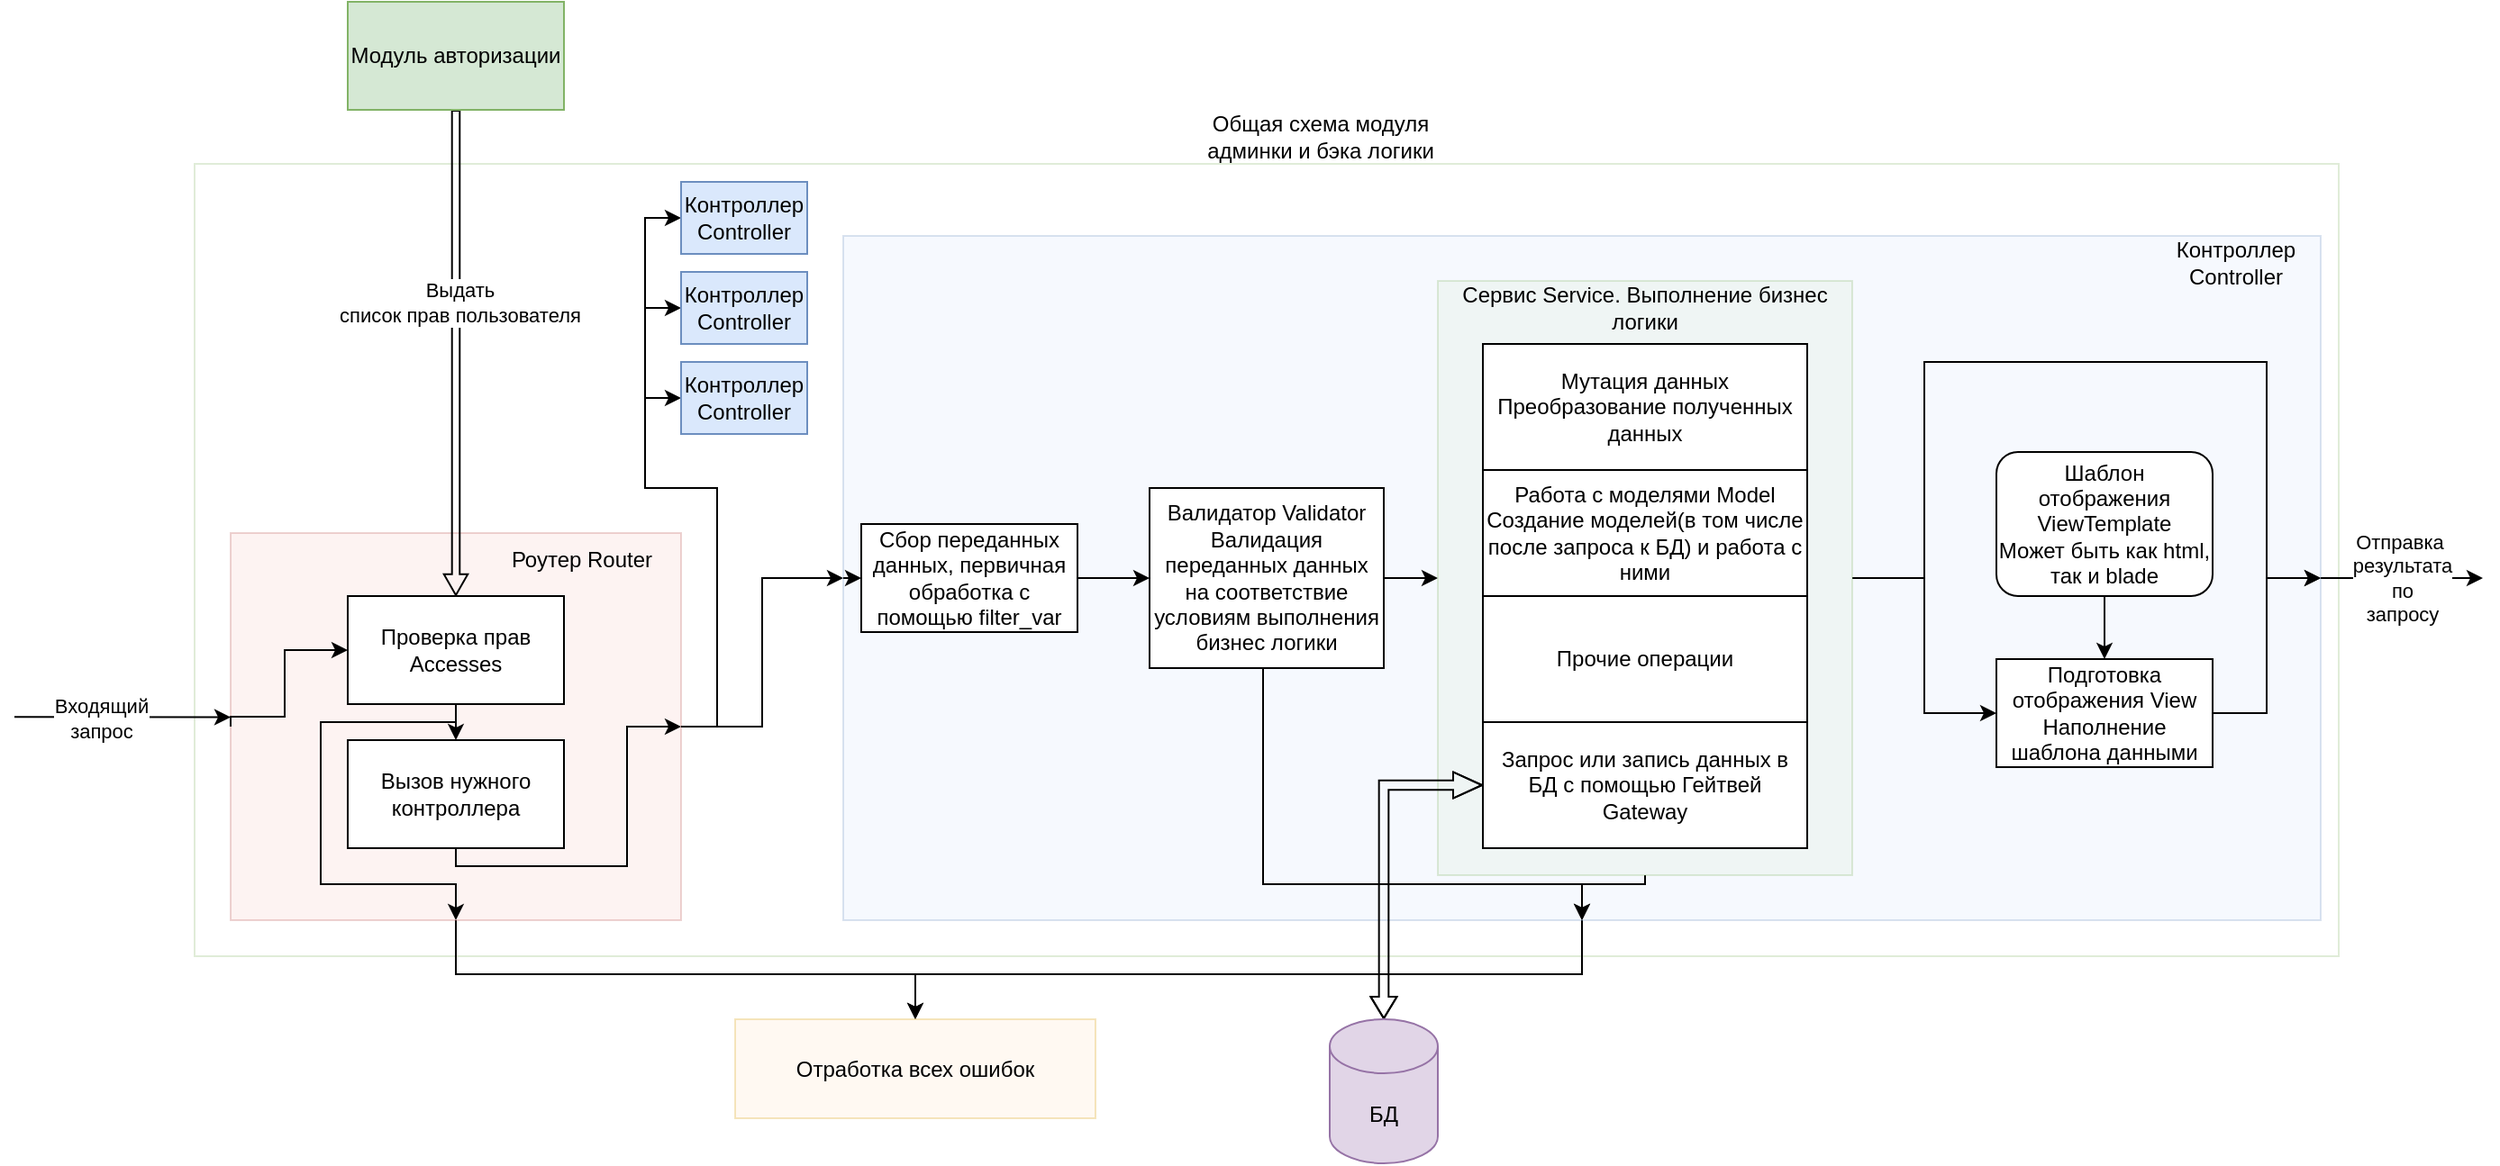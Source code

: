 <mxfile version="21.5.1" type="device">
  <diagram name="Страница 1" id="YbsNc8LQd03td60lruMs">
    <mxGraphModel dx="2261" dy="2005" grid="1" gridSize="10" guides="1" tooltips="1" connect="1" arrows="1" fold="1" page="1" pageScale="1" pageWidth="827" pageHeight="1169" math="0" shadow="0">
      <root>
        <mxCell id="0" />
        <mxCell id="1" parent="0" />
        <mxCell id="E3PSOH2wF54vng3fYC1S-49" value="" style="rounded=0;whiteSpace=wrap;html=1;fillColor=none;strokeColor=#82b366;opacity=25;" parent="1" vertex="1">
          <mxGeometry x="-110" y="30" width="1190" height="440" as="geometry" />
        </mxCell>
        <mxCell id="Bo0hBIC88eSdavsUq6v1-3" style="edgeStyle=orthogonalEdgeStyle;rounded=0;orthogonalLoop=1;jettySize=auto;html=1;exitX=0.5;exitY=1;exitDx=0;exitDy=0;entryX=0.5;entryY=0;entryDx=0;entryDy=0;" edge="1" parent="1" source="E3PSOH2wF54vng3fYC1S-4" target="Bo0hBIC88eSdavsUq6v1-1">
          <mxGeometry relative="1" as="geometry">
            <Array as="points">
              <mxPoint x="35" y="480" />
              <mxPoint x="290" y="480" />
            </Array>
          </mxGeometry>
        </mxCell>
        <mxCell id="E3PSOH2wF54vng3fYC1S-4" value="" style="rounded=0;whiteSpace=wrap;html=1;fillColor=#f8cecc;strokeColor=#b85450;opacity=25;" parent="1" vertex="1">
          <mxGeometry x="-90" y="235" width="250" height="215" as="geometry" />
        </mxCell>
        <mxCell id="TsnaQi-Hmahm1OMMNOQ9-14" value="Общая схема модуля админки и бэка логики" style="text;html=1;strokeColor=none;fillColor=none;align=center;verticalAlign=middle;whiteSpace=wrap;rounded=0;" parent="1" vertex="1">
          <mxGeometry x="450" width="130" height="30" as="geometry" />
        </mxCell>
        <mxCell id="E3PSOH2wF54vng3fYC1S-2" value="" style="endArrow=classic;html=1;rounded=0;entryX=0;entryY=0.5;entryDx=0;entryDy=0;" parent="1" edge="1">
          <mxGeometry width="50" height="50" relative="1" as="geometry">
            <mxPoint x="-210" y="337.08" as="sourcePoint" />
            <mxPoint x="-90" y="337.25" as="targetPoint" />
          </mxGeometry>
        </mxCell>
        <mxCell id="E3PSOH2wF54vng3fYC1S-3" value="Входящий&lt;br&gt;запрос" style="edgeLabel;html=1;align=center;verticalAlign=middle;resizable=0;points=[];" parent="E3PSOH2wF54vng3fYC1S-2" vertex="1" connectable="0">
          <mxGeometry x="-0.2" y="-1" relative="1" as="geometry">
            <mxPoint as="offset" />
          </mxGeometry>
        </mxCell>
        <mxCell id="E3PSOH2wF54vng3fYC1S-12" style="edgeStyle=orthogonalEdgeStyle;rounded=0;orthogonalLoop=1;jettySize=auto;html=1;exitX=1;exitY=0.5;exitDx=0;exitDy=0;entryX=0;entryY=0.5;entryDx=0;entryDy=0;" parent="1" source="E3PSOH2wF54vng3fYC1S-4" target="E3PSOH2wF54vng3fYC1S-8" edge="1">
          <mxGeometry relative="1" as="geometry">
            <Array as="points">
              <mxPoint x="180" y="343" />
              <mxPoint x="180" y="210" />
              <mxPoint x="140" y="210" />
              <mxPoint x="140" y="160" />
            </Array>
          </mxGeometry>
        </mxCell>
        <mxCell id="E3PSOH2wF54vng3fYC1S-13" style="edgeStyle=orthogonalEdgeStyle;rounded=0;orthogonalLoop=1;jettySize=auto;html=1;exitX=1;exitY=0.5;exitDx=0;exitDy=0;entryX=0;entryY=0.5;entryDx=0;entryDy=0;" parent="1" source="E3PSOH2wF54vng3fYC1S-4" target="E3PSOH2wF54vng3fYC1S-9" edge="1">
          <mxGeometry relative="1" as="geometry">
            <Array as="points">
              <mxPoint x="180" y="343" />
              <mxPoint x="180" y="210" />
              <mxPoint x="140" y="210" />
              <mxPoint x="140" y="110" />
            </Array>
          </mxGeometry>
        </mxCell>
        <mxCell id="E3PSOH2wF54vng3fYC1S-14" style="edgeStyle=orthogonalEdgeStyle;rounded=0;orthogonalLoop=1;jettySize=auto;html=1;exitX=1;exitY=0.5;exitDx=0;exitDy=0;entryX=0;entryY=0.5;entryDx=0;entryDy=0;" parent="1" source="E3PSOH2wF54vng3fYC1S-4" target="E3PSOH2wF54vng3fYC1S-6" edge="1">
          <mxGeometry relative="1" as="geometry">
            <Array as="points">
              <mxPoint x="180" y="343" />
              <mxPoint x="180" y="210" />
              <mxPoint x="140" y="210" />
              <mxPoint x="140" y="60" />
            </Array>
          </mxGeometry>
        </mxCell>
        <mxCell id="E3PSOH2wF54vng3fYC1S-15" style="edgeStyle=orthogonalEdgeStyle;rounded=0;orthogonalLoop=1;jettySize=auto;html=1;exitX=1;exitY=0.5;exitDx=0;exitDy=0;entryX=0;entryY=0.5;entryDx=0;entryDy=0;" parent="1" source="E3PSOH2wF54vng3fYC1S-4" target="E3PSOH2wF54vng3fYC1S-5" edge="1">
          <mxGeometry relative="1" as="geometry" />
        </mxCell>
        <mxCell id="E3PSOH2wF54vng3fYC1S-23" style="edgeStyle=orthogonalEdgeStyle;rounded=0;orthogonalLoop=1;jettySize=auto;html=1;exitX=0;exitY=0.5;exitDx=0;exitDy=0;entryX=0;entryY=0.5;entryDx=0;entryDy=0;" parent="1" source="E3PSOH2wF54vng3fYC1S-4" target="E3PSOH2wF54vng3fYC1S-20" edge="1">
          <mxGeometry relative="1" as="geometry">
            <Array as="points">
              <mxPoint x="-60" y="337" />
              <mxPoint x="-60" y="300" />
            </Array>
          </mxGeometry>
        </mxCell>
        <mxCell id="Bo0hBIC88eSdavsUq6v1-6" style="edgeStyle=orthogonalEdgeStyle;rounded=0;orthogonalLoop=1;jettySize=auto;html=1;exitX=0.5;exitY=1;exitDx=0;exitDy=0;entryX=0.5;entryY=0;entryDx=0;entryDy=0;" edge="1" parent="1" source="E3PSOH2wF54vng3fYC1S-5" target="Bo0hBIC88eSdavsUq6v1-1">
          <mxGeometry relative="1" as="geometry">
            <Array as="points">
              <mxPoint x="660" y="480" />
              <mxPoint x="290" y="480" />
            </Array>
          </mxGeometry>
        </mxCell>
        <mxCell id="E3PSOH2wF54vng3fYC1S-5" value="" style="rounded=0;whiteSpace=wrap;html=1;fillColor=#dae8fc;strokeColor=#6c8ebf;opacity=25;" parent="1" vertex="1">
          <mxGeometry x="250" y="70" width="820" height="380" as="geometry" />
        </mxCell>
        <mxCell id="E3PSOH2wF54vng3fYC1S-6" value="Контроллер Controller" style="rounded=0;whiteSpace=wrap;html=1;fillColor=#dae8fc;strokeColor=#6c8ebf;" parent="1" vertex="1">
          <mxGeometry x="160" y="40" width="70" height="40" as="geometry" />
        </mxCell>
        <mxCell id="E3PSOH2wF54vng3fYC1S-8" value="Контроллер Controller" style="rounded=0;whiteSpace=wrap;html=1;fillColor=#dae8fc;strokeColor=#6c8ebf;" parent="1" vertex="1">
          <mxGeometry x="160" y="140" width="70" height="40" as="geometry" />
        </mxCell>
        <mxCell id="E3PSOH2wF54vng3fYC1S-9" value="Контроллер Controller" style="rounded=0;whiteSpace=wrap;html=1;fillColor=#dae8fc;strokeColor=#6c8ebf;" parent="1" vertex="1">
          <mxGeometry x="160" y="90" width="70" height="40" as="geometry" />
        </mxCell>
        <mxCell id="E3PSOH2wF54vng3fYC1S-10" value="Контроллер Controller" style="text;html=1;strokeColor=none;fillColor=none;align=center;verticalAlign=middle;whiteSpace=wrap;rounded=0;" parent="1" vertex="1">
          <mxGeometry x="976" y="70" width="94" height="30" as="geometry" />
        </mxCell>
        <mxCell id="E3PSOH2wF54vng3fYC1S-25" style="edgeStyle=orthogonalEdgeStyle;rounded=0;orthogonalLoop=1;jettySize=auto;html=1;exitX=1;exitY=0.5;exitDx=0;exitDy=0;entryX=0;entryY=0.5;entryDx=0;entryDy=0;" parent="1" source="E3PSOH2wF54vng3fYC1S-16" target="E3PSOH2wF54vng3fYC1S-17" edge="1">
          <mxGeometry relative="1" as="geometry" />
        </mxCell>
        <mxCell id="E3PSOH2wF54vng3fYC1S-26" style="rounded=0;orthogonalLoop=1;jettySize=auto;html=1;exitX=0;exitY=0.5;exitDx=0;exitDy=0;entryX=0;entryY=0.5;entryDx=0;entryDy=0;startArrow=classic;startFill=1;endArrow=none;endFill=0;" parent="1" source="E3PSOH2wF54vng3fYC1S-16" target="E3PSOH2wF54vng3fYC1S-5" edge="1">
          <mxGeometry relative="1" as="geometry" />
        </mxCell>
        <mxCell id="E3PSOH2wF54vng3fYC1S-16" value="Сбор переданных данных, первичная обработка с помощью filter_var" style="rounded=0;whiteSpace=wrap;html=1;" parent="1" vertex="1">
          <mxGeometry x="260" y="230" width="120" height="60" as="geometry" />
        </mxCell>
        <mxCell id="E3PSOH2wF54vng3fYC1S-28" style="rounded=0;orthogonalLoop=1;jettySize=auto;html=1;exitX=1;exitY=0.5;exitDx=0;exitDy=0;entryX=0;entryY=0.5;entryDx=0;entryDy=0;" parent="1" source="E3PSOH2wF54vng3fYC1S-17" target="E3PSOH2wF54vng3fYC1S-18" edge="1">
          <mxGeometry relative="1" as="geometry" />
        </mxCell>
        <mxCell id="Bo0hBIC88eSdavsUq6v1-5" style="edgeStyle=orthogonalEdgeStyle;rounded=0;orthogonalLoop=1;jettySize=auto;html=1;exitX=0.5;exitY=1;exitDx=0;exitDy=0;entryX=0.5;entryY=1;entryDx=0;entryDy=0;" edge="1" parent="1" source="E3PSOH2wF54vng3fYC1S-17" target="E3PSOH2wF54vng3fYC1S-5">
          <mxGeometry relative="1" as="geometry">
            <Array as="points">
              <mxPoint x="483" y="430" />
              <mxPoint x="660" y="430" />
            </Array>
          </mxGeometry>
        </mxCell>
        <mxCell id="E3PSOH2wF54vng3fYC1S-17" value="Валидатор Validator&lt;br&gt;Валидация переданных данных на соответствие условиям выполнения бизнес логики" style="rounded=0;whiteSpace=wrap;html=1;" parent="1" vertex="1">
          <mxGeometry x="420" y="210" width="130" height="100" as="geometry" />
        </mxCell>
        <mxCell id="E3PSOH2wF54vng3fYC1S-39" style="edgeStyle=orthogonalEdgeStyle;rounded=0;orthogonalLoop=1;jettySize=auto;html=1;exitX=1;exitY=0.5;exitDx=0;exitDy=0;entryX=1;entryY=0.5;entryDx=0;entryDy=0;" parent="1" source="E3PSOH2wF54vng3fYC1S-18" target="E3PSOH2wF54vng3fYC1S-5" edge="1">
          <mxGeometry relative="1" as="geometry">
            <mxPoint x="890" y="140" as="targetPoint" />
            <Array as="points">
              <mxPoint x="850" y="260" />
              <mxPoint x="850" y="140" />
              <mxPoint x="1040" y="140" />
              <mxPoint x="1040" y="260" />
            </Array>
          </mxGeometry>
        </mxCell>
        <mxCell id="E3PSOH2wF54vng3fYC1S-41" style="edgeStyle=orthogonalEdgeStyle;rounded=0;orthogonalLoop=1;jettySize=auto;html=1;exitX=1;exitY=0.5;exitDx=0;exitDy=0;entryX=0;entryY=0.5;entryDx=0;entryDy=0;" parent="1" source="E3PSOH2wF54vng3fYC1S-18" target="E3PSOH2wF54vng3fYC1S-40" edge="1">
          <mxGeometry relative="1" as="geometry" />
        </mxCell>
        <mxCell id="Bo0hBIC88eSdavsUq6v1-7" style="edgeStyle=orthogonalEdgeStyle;rounded=0;orthogonalLoop=1;jettySize=auto;html=1;exitX=0.5;exitY=1;exitDx=0;exitDy=0;entryX=0.5;entryY=1;entryDx=0;entryDy=0;" edge="1" parent="1" source="E3PSOH2wF54vng3fYC1S-18" target="E3PSOH2wF54vng3fYC1S-5">
          <mxGeometry relative="1" as="geometry">
            <Array as="points">
              <mxPoint x="695" y="430" />
              <mxPoint x="660" y="430" />
            </Array>
          </mxGeometry>
        </mxCell>
        <mxCell id="E3PSOH2wF54vng3fYC1S-18" value="" style="rounded=0;whiteSpace=wrap;html=1;fillColor=#d5e8d4;strokeColor=#82b366;opacity=25;" parent="1" vertex="1">
          <mxGeometry x="580" y="95" width="230" height="330" as="geometry" />
        </mxCell>
        <mxCell id="E3PSOH2wF54vng3fYC1S-19" value="Роутер Router" style="text;html=1;strokeColor=none;fillColor=none;align=center;verticalAlign=middle;whiteSpace=wrap;rounded=0;" parent="1" vertex="1">
          <mxGeometry x="50" y="235" width="110" height="30" as="geometry" />
        </mxCell>
        <mxCell id="E3PSOH2wF54vng3fYC1S-22" style="edgeStyle=orthogonalEdgeStyle;rounded=0;orthogonalLoop=1;jettySize=auto;html=1;exitX=0.5;exitY=1;exitDx=0;exitDy=0;entryX=0.5;entryY=0;entryDx=0;entryDy=0;" parent="1" source="E3PSOH2wF54vng3fYC1S-20" target="E3PSOH2wF54vng3fYC1S-21" edge="1">
          <mxGeometry relative="1" as="geometry" />
        </mxCell>
        <mxCell id="E3PSOH2wF54vng3fYC1S-34" style="edgeStyle=orthogonalEdgeStyle;rounded=0;orthogonalLoop=1;jettySize=auto;html=1;exitX=0.5;exitY=0;exitDx=0;exitDy=0;entryX=0.5;entryY=1;entryDx=0;entryDy=0;shape=flexArrow;width=4.286;endSize=3.524;startArrow=block;startFill=0;endArrow=none;endFill=0;startWidth=7.959;startSize=3.524;" parent="1" source="E3PSOH2wF54vng3fYC1S-20" target="E3PSOH2wF54vng3fYC1S-33" edge="1">
          <mxGeometry relative="1" as="geometry" />
        </mxCell>
        <mxCell id="E3PSOH2wF54vng3fYC1S-48" value="Выдать&lt;br&gt;список прав пользователя" style="edgeLabel;html=1;align=center;verticalAlign=middle;resizable=0;points=[];" parent="E3PSOH2wF54vng3fYC1S-34" vertex="1" connectable="0">
          <mxGeometry x="0.21" y="-2" relative="1" as="geometry">
            <mxPoint as="offset" />
          </mxGeometry>
        </mxCell>
        <mxCell id="Bo0hBIC88eSdavsUq6v1-4" style="edgeStyle=orthogonalEdgeStyle;rounded=0;orthogonalLoop=1;jettySize=auto;html=1;exitX=0.5;exitY=1;exitDx=0;exitDy=0;entryX=0.5;entryY=1;entryDx=0;entryDy=0;" edge="1" parent="1" source="E3PSOH2wF54vng3fYC1S-20" target="E3PSOH2wF54vng3fYC1S-4">
          <mxGeometry relative="1" as="geometry">
            <Array as="points">
              <mxPoint x="35" y="340" />
              <mxPoint x="-40" y="340" />
              <mxPoint x="-40" y="430" />
              <mxPoint x="35" y="430" />
            </Array>
          </mxGeometry>
        </mxCell>
        <mxCell id="E3PSOH2wF54vng3fYC1S-20" value="Проверка прав Accesses" style="rounded=0;whiteSpace=wrap;html=1;" parent="1" vertex="1">
          <mxGeometry x="-25" y="270" width="120" height="60" as="geometry" />
        </mxCell>
        <mxCell id="E3PSOH2wF54vng3fYC1S-24" style="edgeStyle=orthogonalEdgeStyle;rounded=0;orthogonalLoop=1;jettySize=auto;html=1;exitX=0.5;exitY=1;exitDx=0;exitDy=0;entryX=1;entryY=0.5;entryDx=0;entryDy=0;" parent="1" source="E3PSOH2wF54vng3fYC1S-21" target="E3PSOH2wF54vng3fYC1S-4" edge="1">
          <mxGeometry relative="1" as="geometry">
            <Array as="points">
              <mxPoint x="35" y="420" />
              <mxPoint x="130" y="420" />
              <mxPoint x="130" y="342" />
            </Array>
          </mxGeometry>
        </mxCell>
        <mxCell id="E3PSOH2wF54vng3fYC1S-21" value="Вызов нужного контроллера" style="rounded=0;whiteSpace=wrap;html=1;" parent="1" vertex="1">
          <mxGeometry x="-25" y="350" width="120" height="60" as="geometry" />
        </mxCell>
        <mxCell id="E3PSOH2wF54vng3fYC1S-27" value="Сервис Service. Выполнение бизнес логики" style="text;html=1;strokeColor=none;fillColor=none;align=center;verticalAlign=middle;whiteSpace=wrap;rounded=0;" parent="1" vertex="1">
          <mxGeometry x="585" y="95" width="220" height="30" as="geometry" />
        </mxCell>
        <mxCell id="E3PSOH2wF54vng3fYC1S-29" value="Мутация данных&lt;br&gt;Преобразование полученных данных" style="rounded=0;whiteSpace=wrap;html=1;" parent="1" vertex="1">
          <mxGeometry x="605" y="130" width="180" height="70" as="geometry" />
        </mxCell>
        <mxCell id="E3PSOH2wF54vng3fYC1S-37" style="edgeStyle=orthogonalEdgeStyle;rounded=0;orthogonalLoop=1;jettySize=auto;html=1;exitX=0;exitY=0.5;exitDx=0;exitDy=0;entryX=0.5;entryY=0;entryDx=0;entryDy=0;entryPerimeter=0;shape=flexArrow;startArrow=block;startFill=0;width=5.333;endSize=3.667;endWidth=8.222;startWidth=8.222;startSize=5;" parent="1" source="E3PSOH2wF54vng3fYC1S-30" target="E3PSOH2wF54vng3fYC1S-36" edge="1">
          <mxGeometry relative="1" as="geometry" />
        </mxCell>
        <mxCell id="E3PSOH2wF54vng3fYC1S-30" value="Запрос или запись данных в БД с помощью Гейтвей Gateway" style="rounded=0;whiteSpace=wrap;html=1;" parent="1" vertex="1">
          <mxGeometry x="605" y="340" width="180" height="70" as="geometry" />
        </mxCell>
        <mxCell id="E3PSOH2wF54vng3fYC1S-31" value="Работа с моделями Model&lt;br&gt;Создание моделей(в том числе после запроса к БД) и работа с ними" style="rounded=0;whiteSpace=wrap;html=1;" parent="1" vertex="1">
          <mxGeometry x="605" y="200" width="180" height="70" as="geometry" />
        </mxCell>
        <mxCell id="E3PSOH2wF54vng3fYC1S-32" value="Прочие операции" style="rounded=0;whiteSpace=wrap;html=1;" parent="1" vertex="1">
          <mxGeometry x="605" y="270" width="180" height="70" as="geometry" />
        </mxCell>
        <mxCell id="E3PSOH2wF54vng3fYC1S-33" value="Модуль авторизации" style="rounded=0;whiteSpace=wrap;html=1;fillColor=#d5e8d4;strokeColor=#82b366;" parent="1" vertex="1">
          <mxGeometry x="-25" y="-60" width="120" height="60" as="geometry" />
        </mxCell>
        <mxCell id="E3PSOH2wF54vng3fYC1S-36" value="БД" style="shape=cylinder3;whiteSpace=wrap;html=1;boundedLbl=1;backgroundOutline=1;size=15;fillColor=#e1d5e7;strokeColor=#9673a6;" parent="1" vertex="1">
          <mxGeometry x="520" y="505" width="60" height="80" as="geometry" />
        </mxCell>
        <mxCell id="E3PSOH2wF54vng3fYC1S-44" style="edgeStyle=orthogonalEdgeStyle;rounded=0;orthogonalLoop=1;jettySize=auto;html=1;exitX=1;exitY=0.5;exitDx=0;exitDy=0;entryX=1;entryY=0.5;entryDx=0;entryDy=0;" parent="1" source="E3PSOH2wF54vng3fYC1S-40" target="E3PSOH2wF54vng3fYC1S-5" edge="1">
          <mxGeometry relative="1" as="geometry">
            <Array as="points">
              <mxPoint x="1040" y="335" />
              <mxPoint x="1040" y="260" />
            </Array>
          </mxGeometry>
        </mxCell>
        <mxCell id="E3PSOH2wF54vng3fYC1S-40" value="Подготовка отображения View&lt;br&gt;Наполнение шаблона данными" style="rounded=0;whiteSpace=wrap;html=1;" parent="1" vertex="1">
          <mxGeometry x="890" y="305" width="120" height="60" as="geometry" />
        </mxCell>
        <mxCell id="E3PSOH2wF54vng3fYC1S-43" style="edgeStyle=orthogonalEdgeStyle;rounded=0;orthogonalLoop=1;jettySize=auto;html=1;exitX=0.5;exitY=1;exitDx=0;exitDy=0;entryX=0.5;entryY=0;entryDx=0;entryDy=0;" parent="1" source="E3PSOH2wF54vng3fYC1S-42" target="E3PSOH2wF54vng3fYC1S-40" edge="1">
          <mxGeometry relative="1" as="geometry" />
        </mxCell>
        <mxCell id="E3PSOH2wF54vng3fYC1S-42" value="Шаблон отображения ViewTemplate&lt;br&gt;Может быть как html, так и blade" style="rounded=1;whiteSpace=wrap;html=1;" parent="1" vertex="1">
          <mxGeometry x="890" y="190" width="120" height="80" as="geometry" />
        </mxCell>
        <mxCell id="E3PSOH2wF54vng3fYC1S-45" value="Отправка&amp;nbsp;&lt;br&gt;результата&lt;br&gt;по&lt;br&gt;запросу" style="endArrow=classic;html=1;rounded=0;exitX=1;exitY=0.5;exitDx=0;exitDy=0;" parent="1" source="E3PSOH2wF54vng3fYC1S-5" edge="1">
          <mxGeometry width="50" height="50" relative="1" as="geometry">
            <mxPoint x="1100" y="270" as="sourcePoint" />
            <mxPoint x="1160" y="260" as="targetPoint" />
          </mxGeometry>
        </mxCell>
        <mxCell id="Bo0hBIC88eSdavsUq6v1-1" value="Отработка всех ошибок" style="rounded=0;whiteSpace=wrap;html=1;fillColor=#ffe6cc;strokeColor=#d79b00;opacity=25;" vertex="1" parent="1">
          <mxGeometry x="190" y="505" width="200" height="55" as="geometry" />
        </mxCell>
      </root>
    </mxGraphModel>
  </diagram>
</mxfile>

